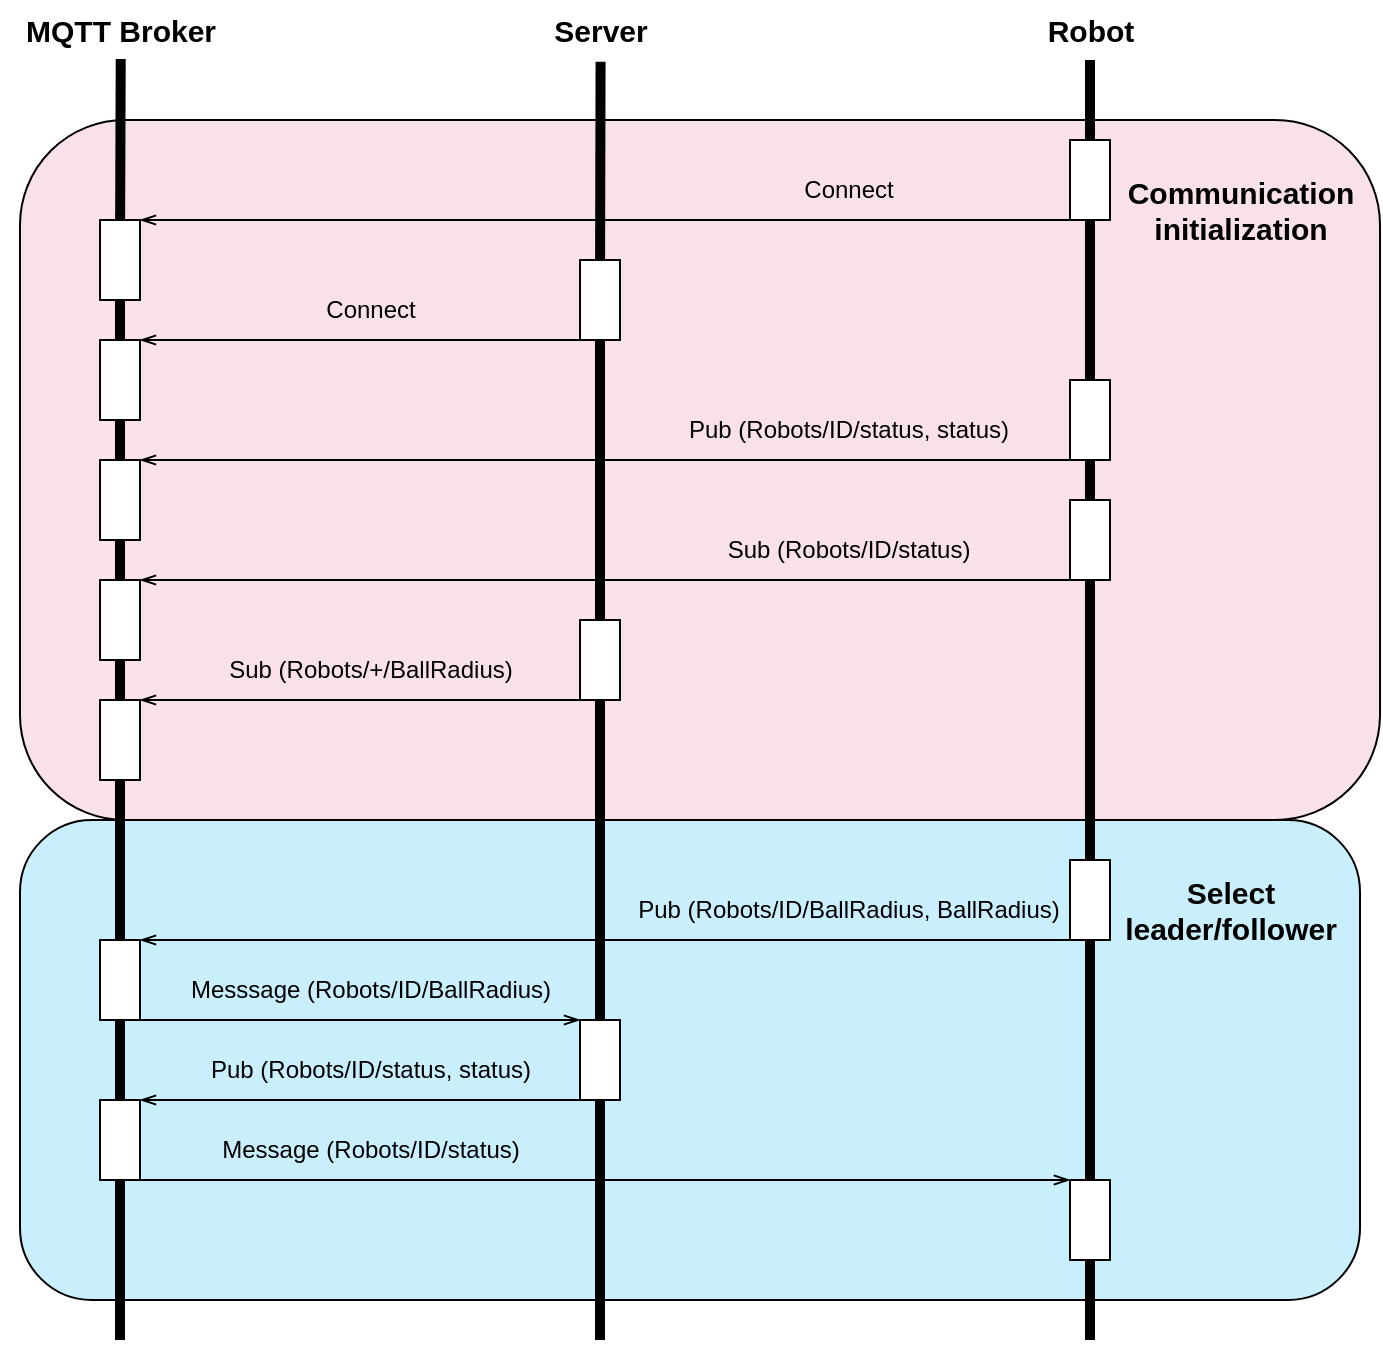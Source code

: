 <mxfile version="20.2.3" type="device"><diagram id="MAV_0h8_WnNghq-Sea52" name="Page-1"><mxGraphModel dx="1038" dy="737" grid="1" gridSize="10" guides="1" tooltips="1" connect="1" arrows="1" fold="1" page="1" pageScale="1" pageWidth="827" pageHeight="1169" math="0" shadow="0"><root><mxCell id="0"/><mxCell id="1" parent="0"/><mxCell id="XIVQGe_XJfuemzx4DaDv-63" value="" style="rounded=1;whiteSpace=wrap;html=1;fillColor=#64D2FA;fillOpacity=35;" vertex="1" parent="1"><mxGeometry x="30" y="500" width="670" height="240" as="geometry"/></mxCell><mxCell id="XIVQGe_XJfuemzx4DaDv-61" value="" style="rounded=1;whiteSpace=wrap;html=1;fillColor=#E68CB4;fillOpacity=26;" vertex="1" parent="1"><mxGeometry x="30" y="150" width="680" height="350" as="geometry"/></mxCell><mxCell id="XIVQGe_XJfuemzx4DaDv-12" style="edgeStyle=orthogonalEdgeStyle;rounded=0;orthogonalLoop=1;jettySize=auto;html=1;exitX=0;exitY=1;exitDx=0;exitDy=0;entryX=1;entryY=0;entryDx=0;entryDy=0;strokeWidth=1;endArrow=openThin;endFill=0;" edge="1" parent="1" source="XIVQGe_XJfuemzx4DaDv-6" target="XIVQGe_XJfuemzx4DaDv-10"><mxGeometry relative="1" as="geometry"><Array as="points"><mxPoint x="440" y="200"/><mxPoint x="440" y="200"/></Array></mxGeometry></mxCell><mxCell id="XIVQGe_XJfuemzx4DaDv-18" style="rounded=0;orthogonalLoop=1;jettySize=auto;html=1;exitX=0;exitY=1;exitDx=0;exitDy=0;entryX=1;entryY=0;entryDx=0;entryDy=0;endArrow=openThin;endFill=0;strokeWidth=1;" edge="1" parent="1" source="XIVQGe_XJfuemzx4DaDv-13" target="XIVQGe_XJfuemzx4DaDv-16"><mxGeometry relative="1" as="geometry"/></mxCell><mxCell id="XIVQGe_XJfuemzx4DaDv-19" value="Connect" style="text;html=1;align=center;verticalAlign=middle;resizable=0;points=[];autosize=1;strokeColor=none;fillColor=none;" vertex="1" parent="1"><mxGeometry x="170" y="230" width="70" height="30" as="geometry"/></mxCell><mxCell id="XIVQGe_XJfuemzx4DaDv-23" style="edgeStyle=orthogonalEdgeStyle;rounded=0;orthogonalLoop=1;jettySize=auto;html=1;exitX=0;exitY=1;exitDx=0;exitDy=0;entryX=1;entryY=0;entryDx=0;entryDy=0;endArrow=openThin;endFill=0;strokeWidth=1;" edge="1" parent="1" source="XIVQGe_XJfuemzx4DaDv-20" target="XIVQGe_XJfuemzx4DaDv-22"><mxGeometry relative="1" as="geometry"><Array as="points"><mxPoint x="510" y="320"/></Array></mxGeometry></mxCell><mxCell id="XIVQGe_XJfuemzx4DaDv-30" style="edgeStyle=orthogonalEdgeStyle;rounded=0;orthogonalLoop=1;jettySize=auto;html=1;exitX=0;exitY=1;exitDx=0;exitDy=0;entryX=1;entryY=0;entryDx=0;entryDy=0;endArrow=openThin;endFill=0;strokeWidth=1;" edge="1" parent="1" source="XIVQGe_XJfuemzx4DaDv-25" target="XIVQGe_XJfuemzx4DaDv-27"><mxGeometry relative="1" as="geometry"><Array as="points"><mxPoint x="430" y="380"/><mxPoint x="430" y="380"/></Array></mxGeometry></mxCell><mxCell id="XIVQGe_XJfuemzx4DaDv-37" style="rounded=0;orthogonalLoop=1;jettySize=auto;html=1;exitX=0;exitY=1;exitDx=0;exitDy=0;entryX=1;entryY=0;entryDx=0;entryDy=0;endArrow=openThin;endFill=0;strokeWidth=1;" edge="1" parent="1" source="XIVQGe_XJfuemzx4DaDv-35" target="XIVQGe_XJfuemzx4DaDv-33"><mxGeometry relative="1" as="geometry"/></mxCell><mxCell id="XIVQGe_XJfuemzx4DaDv-38" value="Sub (Robots/+/BallRadius)" style="text;html=1;align=center;verticalAlign=middle;resizable=0;points=[];autosize=1;strokeColor=none;fillColor=none;" vertex="1" parent="1"><mxGeometry x="120" y="410" width="170" height="30" as="geometry"/></mxCell><mxCell id="XIVQGe_XJfuemzx4DaDv-45" style="edgeStyle=none;rounded=0;orthogonalLoop=1;jettySize=auto;html=1;exitX=1;exitY=1;exitDx=0;exitDy=0;entryX=0;entryY=0;entryDx=0;entryDy=0;endArrow=openThin;endFill=0;strokeWidth=1;" edge="1" parent="1" source="XIVQGe_XJfuemzx4DaDv-39" target="XIVQGe_XJfuemzx4DaDv-41"><mxGeometry relative="1" as="geometry"/></mxCell><mxCell id="XIVQGe_XJfuemzx4DaDv-46" style="edgeStyle=none;rounded=0;orthogonalLoop=1;jettySize=auto;html=1;exitX=0;exitY=1;exitDx=0;exitDy=0;entryX=1;entryY=0;entryDx=0;entryDy=0;endArrow=openThin;endFill=0;strokeWidth=1;" edge="1" parent="1" source="XIVQGe_XJfuemzx4DaDv-41" target="XIVQGe_XJfuemzx4DaDv-43"><mxGeometry relative="1" as="geometry"/></mxCell><mxCell id="XIVQGe_XJfuemzx4DaDv-52" style="edgeStyle=none;rounded=0;orthogonalLoop=1;jettySize=auto;html=1;exitX=1;exitY=1;exitDx=0;exitDy=0;entryX=0;entryY=0;entryDx=0;entryDy=0;endArrow=openThin;endFill=0;strokeWidth=1;" edge="1" parent="1" source="XIVQGe_XJfuemzx4DaDv-43" target="XIVQGe_XJfuemzx4DaDv-50"><mxGeometry relative="1" as="geometry"/></mxCell><mxCell id="XIVQGe_XJfuemzx4DaDv-49" style="edgeStyle=none;rounded=0;orthogonalLoop=1;jettySize=auto;html=1;exitX=0;exitY=1;exitDx=0;exitDy=0;entryX=1;entryY=0;entryDx=0;entryDy=0;endArrow=openThin;endFill=0;strokeWidth=1;" edge="1" parent="1" source="XIVQGe_XJfuemzx4DaDv-47" target="XIVQGe_XJfuemzx4DaDv-39"><mxGeometry relative="1" as="geometry"/></mxCell><mxCell id="XIVQGe_XJfuemzx4DaDv-54" value="Messsage (Robots/ID/BallRadius)" style="text;html=1;align=center;verticalAlign=middle;resizable=0;points=[];autosize=1;strokeColor=none;fillColor=none;" vertex="1" parent="1"><mxGeometry x="105" y="570" width="200" height="30" as="geometry"/></mxCell><mxCell id="XIVQGe_XJfuemzx4DaDv-55" value="Pub (Robots/ID/status, status)" style="text;html=1;align=center;verticalAlign=middle;resizable=0;points=[];autosize=1;strokeColor=none;fillColor=none;" vertex="1" parent="1"><mxGeometry x="115" y="610" width="180" height="30" as="geometry"/></mxCell><mxCell id="XIVQGe_XJfuemzx4DaDv-56" value="Message (Robots/ID/status)" style="text;html=1;align=center;verticalAlign=middle;resizable=0;points=[];autosize=1;strokeColor=none;fillColor=none;" vertex="1" parent="1"><mxGeometry x="120" y="650" width="170" height="30" as="geometry"/></mxCell><mxCell id="XIVQGe_XJfuemzx4DaDv-5" value="Connect" style="text;html=1;align=center;verticalAlign=middle;resizable=0;points=[];autosize=1;strokeColor=none;fillColor=none;" vertex="1" parent="1"><mxGeometry x="409" y="170" width="70" height="30" as="geometry"/></mxCell><mxCell id="XIVQGe_XJfuemzx4DaDv-24" value="Pub (Robots/ID/status, status)" style="text;html=1;align=center;verticalAlign=middle;resizable=0;points=[];autosize=1;strokeColor=none;fillColor=none;" vertex="1" parent="1"><mxGeometry x="354" y="290" width="180" height="30" as="geometry"/></mxCell><mxCell id="XIVQGe_XJfuemzx4DaDv-31" value="Sub (Robots/ID/status)" style="text;html=1;align=center;verticalAlign=middle;resizable=0;points=[];autosize=1;strokeColor=none;fillColor=none;" vertex="1" parent="1"><mxGeometry x="374" y="350" width="140" height="30" as="geometry"/></mxCell><mxCell id="XIVQGe_XJfuemzx4DaDv-53" value="Pub (Robots/ID/BallRadius, BallRadius)" style="text;html=1;align=center;verticalAlign=middle;resizable=0;points=[];autosize=1;strokeColor=none;fillColor=none;" vertex="1" parent="1"><mxGeometry x="329" y="530" width="230" height="30" as="geometry"/></mxCell><mxCell id="XIVQGe_XJfuemzx4DaDv-62" value="&lt;font style=&quot;font-size: 15px;&quot;&gt;&lt;b&gt;Communication&lt;br&gt;initialization&lt;/b&gt;&lt;/font&gt;" style="text;html=1;align=center;verticalAlign=middle;resizable=0;points=[];autosize=1;strokeColor=none;fillColor=none;" vertex="1" parent="1"><mxGeometry x="570" y="170" width="140" height="50" as="geometry"/></mxCell><mxCell id="XIVQGe_XJfuemzx4DaDv-64" value="&lt;font style=&quot;font-size: 15px;&quot;&gt;&lt;b&gt;Select &lt;br&gt;leader/follower&lt;br&gt;&lt;/b&gt;&lt;/font&gt;" style="text;html=1;align=center;verticalAlign=middle;resizable=0;points=[];autosize=1;strokeColor=none;fillColor=none;" vertex="1" parent="1"><mxGeometry x="570" y="520" width="130" height="50" as="geometry"/></mxCell><mxCell id="XIVQGe_XJfuemzx4DaDv-71" value="" style="group" vertex="1" connectable="0" parent="1"><mxGeometry x="20" y="90" width="120" height="670" as="geometry"/></mxCell><mxCell id="XIVQGe_XJfuemzx4DaDv-65" value="MQTT Broker" style="text;html=1;align=center;verticalAlign=middle;resizable=0;points=[];autosize=1;strokeColor=none;fillColor=none;fontSize=15;fontStyle=1;fontColor=#000000;" vertex="1" parent="XIVQGe_XJfuemzx4DaDv-71"><mxGeometry width="120" height="30" as="geometry"/></mxCell><mxCell id="XIVQGe_XJfuemzx4DaDv-68" value="" style="group" vertex="1" connectable="0" parent="XIVQGe_XJfuemzx4DaDv-71"><mxGeometry x="50" y="110" width="20" height="560" as="geometry"/></mxCell><mxCell id="XIVQGe_XJfuemzx4DaDv-16" value="" style="rounded=0;whiteSpace=wrap;html=1;" vertex="1" parent="XIVQGe_XJfuemzx4DaDv-68"><mxGeometry y="60" width="20" height="40" as="geometry"/></mxCell><mxCell id="XIVQGe_XJfuemzx4DaDv-17" value="" style="endArrow=none;html=1;rounded=0;strokeWidth=5;startArrow=none;" edge="1" parent="XIVQGe_XJfuemzx4DaDv-68" source="XIVQGe_XJfuemzx4DaDv-22" target="XIVQGe_XJfuemzx4DaDv-16"><mxGeometry width="50" height="50" relative="1" as="geometry"><mxPoint x="9.86" y="290" as="sourcePoint"/><mxPoint x="9.86" y="-50.0" as="targetPoint"/></mxGeometry></mxCell><mxCell id="XIVQGe_XJfuemzx4DaDv-27" value="" style="rounded=0;whiteSpace=wrap;html=1;" vertex="1" parent="XIVQGe_XJfuemzx4DaDv-68"><mxGeometry y="180" width="20" height="40" as="geometry"/></mxCell><mxCell id="XIVQGe_XJfuemzx4DaDv-28" value="" style="endArrow=none;html=1;rounded=0;strokeWidth=5;startArrow=none;" edge="1" parent="XIVQGe_XJfuemzx4DaDv-68" source="XIVQGe_XJfuemzx4DaDv-33" target="XIVQGe_XJfuemzx4DaDv-27"><mxGeometry width="50" height="50" relative="1" as="geometry"><mxPoint x="9.86" y="290" as="sourcePoint"/><mxPoint x="9.985" y="120" as="targetPoint"/></mxGeometry></mxCell><mxCell id="XIVQGe_XJfuemzx4DaDv-22" value="" style="rounded=0;whiteSpace=wrap;html=1;" vertex="1" parent="XIVQGe_XJfuemzx4DaDv-68"><mxGeometry y="120" width="20" height="40" as="geometry"/></mxCell><mxCell id="XIVQGe_XJfuemzx4DaDv-29" value="" style="endArrow=none;html=1;rounded=0;strokeWidth=5;startArrow=none;" edge="1" parent="XIVQGe_XJfuemzx4DaDv-68" source="XIVQGe_XJfuemzx4DaDv-27" target="XIVQGe_XJfuemzx4DaDv-22"><mxGeometry width="50" height="50" relative="1" as="geometry"><mxPoint x="10" y="240" as="sourcePoint"/><mxPoint x="10" y="100" as="targetPoint"/></mxGeometry></mxCell><mxCell id="XIVQGe_XJfuemzx4DaDv-10" value="" style="rounded=0;whiteSpace=wrap;html=1;" vertex="1" parent="XIVQGe_XJfuemzx4DaDv-68"><mxGeometry width="20" height="40" as="geometry"/></mxCell><mxCell id="XIVQGe_XJfuemzx4DaDv-32" value="" style="endArrow=none;html=1;rounded=0;strokeWidth=5;startArrow=none;" edge="1" parent="XIVQGe_XJfuemzx4DaDv-68" source="XIVQGe_XJfuemzx4DaDv-16" target="XIVQGe_XJfuemzx4DaDv-10"><mxGeometry width="50" height="50" relative="1" as="geometry"><mxPoint x="9.978" y="60" as="sourcePoint"/><mxPoint x="9.86" y="-50" as="targetPoint"/></mxGeometry></mxCell><mxCell id="XIVQGe_XJfuemzx4DaDv-33" value="" style="rounded=0;whiteSpace=wrap;html=1;" vertex="1" parent="XIVQGe_XJfuemzx4DaDv-68"><mxGeometry y="240" width="20" height="40" as="geometry"/></mxCell><mxCell id="XIVQGe_XJfuemzx4DaDv-34" value="" style="endArrow=none;html=1;rounded=0;strokeWidth=5;startArrow=none;" edge="1" parent="XIVQGe_XJfuemzx4DaDv-68" source="XIVQGe_XJfuemzx4DaDv-39" target="XIVQGe_XJfuemzx4DaDv-33"><mxGeometry width="50" height="50" relative="1" as="geometry"><mxPoint x="10" y="490" as="sourcePoint"/><mxPoint x="9.969" y="220" as="targetPoint"/></mxGeometry></mxCell><mxCell id="XIVQGe_XJfuemzx4DaDv-39" value="" style="rounded=0;whiteSpace=wrap;html=1;" vertex="1" parent="XIVQGe_XJfuemzx4DaDv-68"><mxGeometry y="360" width="20" height="40" as="geometry"/></mxCell><mxCell id="XIVQGe_XJfuemzx4DaDv-40" value="" style="endArrow=none;html=1;rounded=0;strokeWidth=5;startArrow=none;" edge="1" parent="XIVQGe_XJfuemzx4DaDv-68" source="XIVQGe_XJfuemzx4DaDv-43" target="XIVQGe_XJfuemzx4DaDv-39"><mxGeometry width="50" height="50" relative="1" as="geometry"><mxPoint x="10.0" y="490" as="sourcePoint"/><mxPoint x="10.0" y="280" as="targetPoint"/></mxGeometry></mxCell><mxCell id="XIVQGe_XJfuemzx4DaDv-43" value="" style="rounded=0;whiteSpace=wrap;html=1;" vertex="1" parent="XIVQGe_XJfuemzx4DaDv-68"><mxGeometry y="440" width="20" height="40" as="geometry"/></mxCell><mxCell id="XIVQGe_XJfuemzx4DaDv-44" value="" style="endArrow=none;html=1;rounded=0;strokeWidth=5;" edge="1" parent="XIVQGe_XJfuemzx4DaDv-68" target="XIVQGe_XJfuemzx4DaDv-43"><mxGeometry width="50" height="50" relative="1" as="geometry"><mxPoint x="10" y="560" as="sourcePoint"/><mxPoint x="10.0" y="340" as="targetPoint"/></mxGeometry></mxCell><mxCell id="XIVQGe_XJfuemzx4DaDv-1" value="" style="endArrow=none;html=1;rounded=0;strokeWidth=5;startArrow=none;entryX=0.503;entryY=0.984;entryDx=0;entryDy=0;entryPerimeter=0;" edge="1" parent="XIVQGe_XJfuemzx4DaDv-71" source="XIVQGe_XJfuemzx4DaDv-10" target="XIVQGe_XJfuemzx4DaDv-65"><mxGeometry width="50" height="50" relative="1" as="geometry"><mxPoint x="9.86" y="290" as="sourcePoint"/><mxPoint x="10" y="-80" as="targetPoint"/></mxGeometry></mxCell><mxCell id="XIVQGe_XJfuemzx4DaDv-72" value="" style="group;fontColor=#000000;" vertex="1" connectable="0" parent="1"><mxGeometry x="285" y="90" width="70" height="670" as="geometry"/></mxCell><mxCell id="XIVQGe_XJfuemzx4DaDv-66" value="&lt;font color=&quot;#000000&quot;&gt;Server&lt;/font&gt;" style="text;html=1;align=center;verticalAlign=middle;resizable=0;points=[];autosize=1;strokeColor=none;fillColor=none;fontSize=15;fontStyle=1;fontColor=#F0F0F0;" vertex="1" parent="XIVQGe_XJfuemzx4DaDv-72"><mxGeometry width="70" height="30" as="geometry"/></mxCell><mxCell id="XIVQGe_XJfuemzx4DaDv-69" value="" style="group" vertex="1" connectable="0" parent="XIVQGe_XJfuemzx4DaDv-72"><mxGeometry x="25" y="130" width="20" height="540" as="geometry"/></mxCell><mxCell id="XIVQGe_XJfuemzx4DaDv-13" value="" style="rounded=0;whiteSpace=wrap;html=1;" vertex="1" parent="XIVQGe_XJfuemzx4DaDv-69"><mxGeometry width="20" height="40" as="geometry"/></mxCell><mxCell id="XIVQGe_XJfuemzx4DaDv-15" value="" style="endArrow=none;html=1;rounded=0;strokeWidth=5;startArrow=none;" edge="1" parent="XIVQGe_XJfuemzx4DaDv-69" source="XIVQGe_XJfuemzx4DaDv-35" target="XIVQGe_XJfuemzx4DaDv-13"><mxGeometry width="50" height="50" relative="1" as="geometry"><mxPoint x="10" y="270" as="sourcePoint"/><mxPoint x="10" y="-70" as="targetPoint"/></mxGeometry></mxCell><mxCell id="XIVQGe_XJfuemzx4DaDv-35" value="" style="rounded=0;whiteSpace=wrap;html=1;" vertex="1" parent="XIVQGe_XJfuemzx4DaDv-69"><mxGeometry y="180" width="20" height="40" as="geometry"/></mxCell><mxCell id="XIVQGe_XJfuemzx4DaDv-36" value="" style="endArrow=none;html=1;rounded=0;strokeWidth=5;startArrow=none;" edge="1" parent="XIVQGe_XJfuemzx4DaDv-69" source="XIVQGe_XJfuemzx4DaDv-41" target="XIVQGe_XJfuemzx4DaDv-35"><mxGeometry width="50" height="50" relative="1" as="geometry"><mxPoint x="10" y="470" as="sourcePoint"/><mxPoint x="10" y="40" as="targetPoint"/></mxGeometry></mxCell><mxCell id="XIVQGe_XJfuemzx4DaDv-41" value="" style="rounded=0;whiteSpace=wrap;html=1;" vertex="1" parent="XIVQGe_XJfuemzx4DaDv-69"><mxGeometry y="380" width="20" height="40" as="geometry"/></mxCell><mxCell id="XIVQGe_XJfuemzx4DaDv-42" value="" style="endArrow=none;html=1;rounded=0;strokeWidth=5;" edge="1" parent="XIVQGe_XJfuemzx4DaDv-69" target="XIVQGe_XJfuemzx4DaDv-41"><mxGeometry width="50" height="50" relative="1" as="geometry"><mxPoint x="10" y="540" as="sourcePoint"/><mxPoint x="10" y="220" as="targetPoint"/></mxGeometry></mxCell><mxCell id="XIVQGe_XJfuemzx4DaDv-7" value="" style="endArrow=none;html=1;rounded=0;strokeWidth=5;startArrow=none;entryX=0.504;entryY=1.03;entryDx=0;entryDy=0;entryPerimeter=0;" edge="1" parent="XIVQGe_XJfuemzx4DaDv-72" source="XIVQGe_XJfuemzx4DaDv-13" target="XIVQGe_XJfuemzx4DaDv-66"><mxGeometry width="50" height="50" relative="1" as="geometry"><mxPoint x="10" y="270" as="sourcePoint"/><mxPoint x="10" y="-100" as="targetPoint"/></mxGeometry></mxCell><mxCell id="XIVQGe_XJfuemzx4DaDv-73" value="" style="group;fontColor=#000000;" vertex="1" connectable="0" parent="1"><mxGeometry x="530" y="90" width="70" height="670" as="geometry"/></mxCell><mxCell id="XIVQGe_XJfuemzx4DaDv-67" value="&lt;font color=&quot;#000000&quot;&gt;Robot&lt;/font&gt;" style="text;html=1;align=center;verticalAlign=middle;resizable=0;points=[];autosize=1;strokeColor=none;fillColor=none;fontSize=15;fontStyle=1;fontColor=#F0F0F0;" vertex="1" parent="XIVQGe_XJfuemzx4DaDv-73"><mxGeometry width="70" height="30" as="geometry"/></mxCell><mxCell id="XIVQGe_XJfuemzx4DaDv-70" value="" style="group" vertex="1" connectable="0" parent="XIVQGe_XJfuemzx4DaDv-73"><mxGeometry x="25" y="30" width="20" height="640" as="geometry"/></mxCell><mxCell id="XIVQGe_XJfuemzx4DaDv-8" value="" style="endArrow=none;html=1;rounded=0;strokeWidth=5;startArrow=none;" edge="1" parent="XIVQGe_XJfuemzx4DaDv-70" source="XIVQGe_XJfuemzx4DaDv-6"><mxGeometry width="50" height="50" relative="1" as="geometry"><mxPoint x="10" y="370" as="sourcePoint"/><mxPoint x="10" as="targetPoint"/></mxGeometry></mxCell><mxCell id="XIVQGe_XJfuemzx4DaDv-6" value="" style="rounded=0;whiteSpace=wrap;html=1;" vertex="1" parent="XIVQGe_XJfuemzx4DaDv-70"><mxGeometry y="40" width="20" height="40" as="geometry"/></mxCell><mxCell id="XIVQGe_XJfuemzx4DaDv-9" value="" style="endArrow=none;html=1;rounded=0;strokeWidth=5;startArrow=none;" edge="1" parent="XIVQGe_XJfuemzx4DaDv-70" source="XIVQGe_XJfuemzx4DaDv-20" target="XIVQGe_XJfuemzx4DaDv-6"><mxGeometry width="50" height="50" relative="1" as="geometry"><mxPoint x="10" y="370" as="sourcePoint"/><mxPoint x="10" y="30" as="targetPoint"/></mxGeometry></mxCell><mxCell id="XIVQGe_XJfuemzx4DaDv-20" value="" style="rounded=0;whiteSpace=wrap;html=1;" vertex="1" parent="XIVQGe_XJfuemzx4DaDv-70"><mxGeometry y="160" width="20" height="40" as="geometry"/></mxCell><mxCell id="XIVQGe_XJfuemzx4DaDv-21" value="" style="endArrow=none;html=1;rounded=0;strokeWidth=5;startArrow=none;" edge="1" parent="XIVQGe_XJfuemzx4DaDv-70" source="XIVQGe_XJfuemzx4DaDv-25" target="XIVQGe_XJfuemzx4DaDv-20"><mxGeometry width="50" height="50" relative="1" as="geometry"><mxPoint x="10" y="370" as="sourcePoint"/><mxPoint x="10" y="80" as="targetPoint"/></mxGeometry></mxCell><mxCell id="XIVQGe_XJfuemzx4DaDv-25" value="" style="rounded=0;whiteSpace=wrap;html=1;" vertex="1" parent="XIVQGe_XJfuemzx4DaDv-70"><mxGeometry y="220" width="20" height="40" as="geometry"/></mxCell><mxCell id="XIVQGe_XJfuemzx4DaDv-26" value="" style="endArrow=none;html=1;rounded=0;strokeWidth=5;startArrow=none;" edge="1" parent="XIVQGe_XJfuemzx4DaDv-70" source="XIVQGe_XJfuemzx4DaDv-47" target="XIVQGe_XJfuemzx4DaDv-25"><mxGeometry width="50" height="50" relative="1" as="geometry"><mxPoint x="10" y="570" as="sourcePoint"/><mxPoint x="10" y="240" as="targetPoint"/></mxGeometry></mxCell><mxCell id="XIVQGe_XJfuemzx4DaDv-47" value="" style="rounded=0;whiteSpace=wrap;html=1;" vertex="1" parent="XIVQGe_XJfuemzx4DaDv-70"><mxGeometry y="400" width="20" height="40" as="geometry"/></mxCell><mxCell id="XIVQGe_XJfuemzx4DaDv-48" value="" style="endArrow=none;html=1;rounded=0;strokeWidth=5;startArrow=none;" edge="1" parent="XIVQGe_XJfuemzx4DaDv-70" source="XIVQGe_XJfuemzx4DaDv-50" target="XIVQGe_XJfuemzx4DaDv-47"><mxGeometry width="50" height="50" relative="1" as="geometry"><mxPoint x="10" y="640" as="sourcePoint"/><mxPoint x="10" y="260" as="targetPoint"/></mxGeometry></mxCell><mxCell id="XIVQGe_XJfuemzx4DaDv-50" value="" style="rounded=0;whiteSpace=wrap;html=1;" vertex="1" parent="XIVQGe_XJfuemzx4DaDv-70"><mxGeometry y="560" width="20" height="40" as="geometry"/></mxCell><mxCell id="XIVQGe_XJfuemzx4DaDv-51" value="" style="endArrow=none;html=1;rounded=0;strokeWidth=5;" edge="1" parent="XIVQGe_XJfuemzx4DaDv-70" target="XIVQGe_XJfuemzx4DaDv-50"><mxGeometry width="50" height="50" relative="1" as="geometry"><mxPoint x="10" y="640" as="sourcePoint"/><mxPoint x="10" y="440" as="targetPoint"/></mxGeometry></mxCell></root></mxGraphModel></diagram></mxfile>